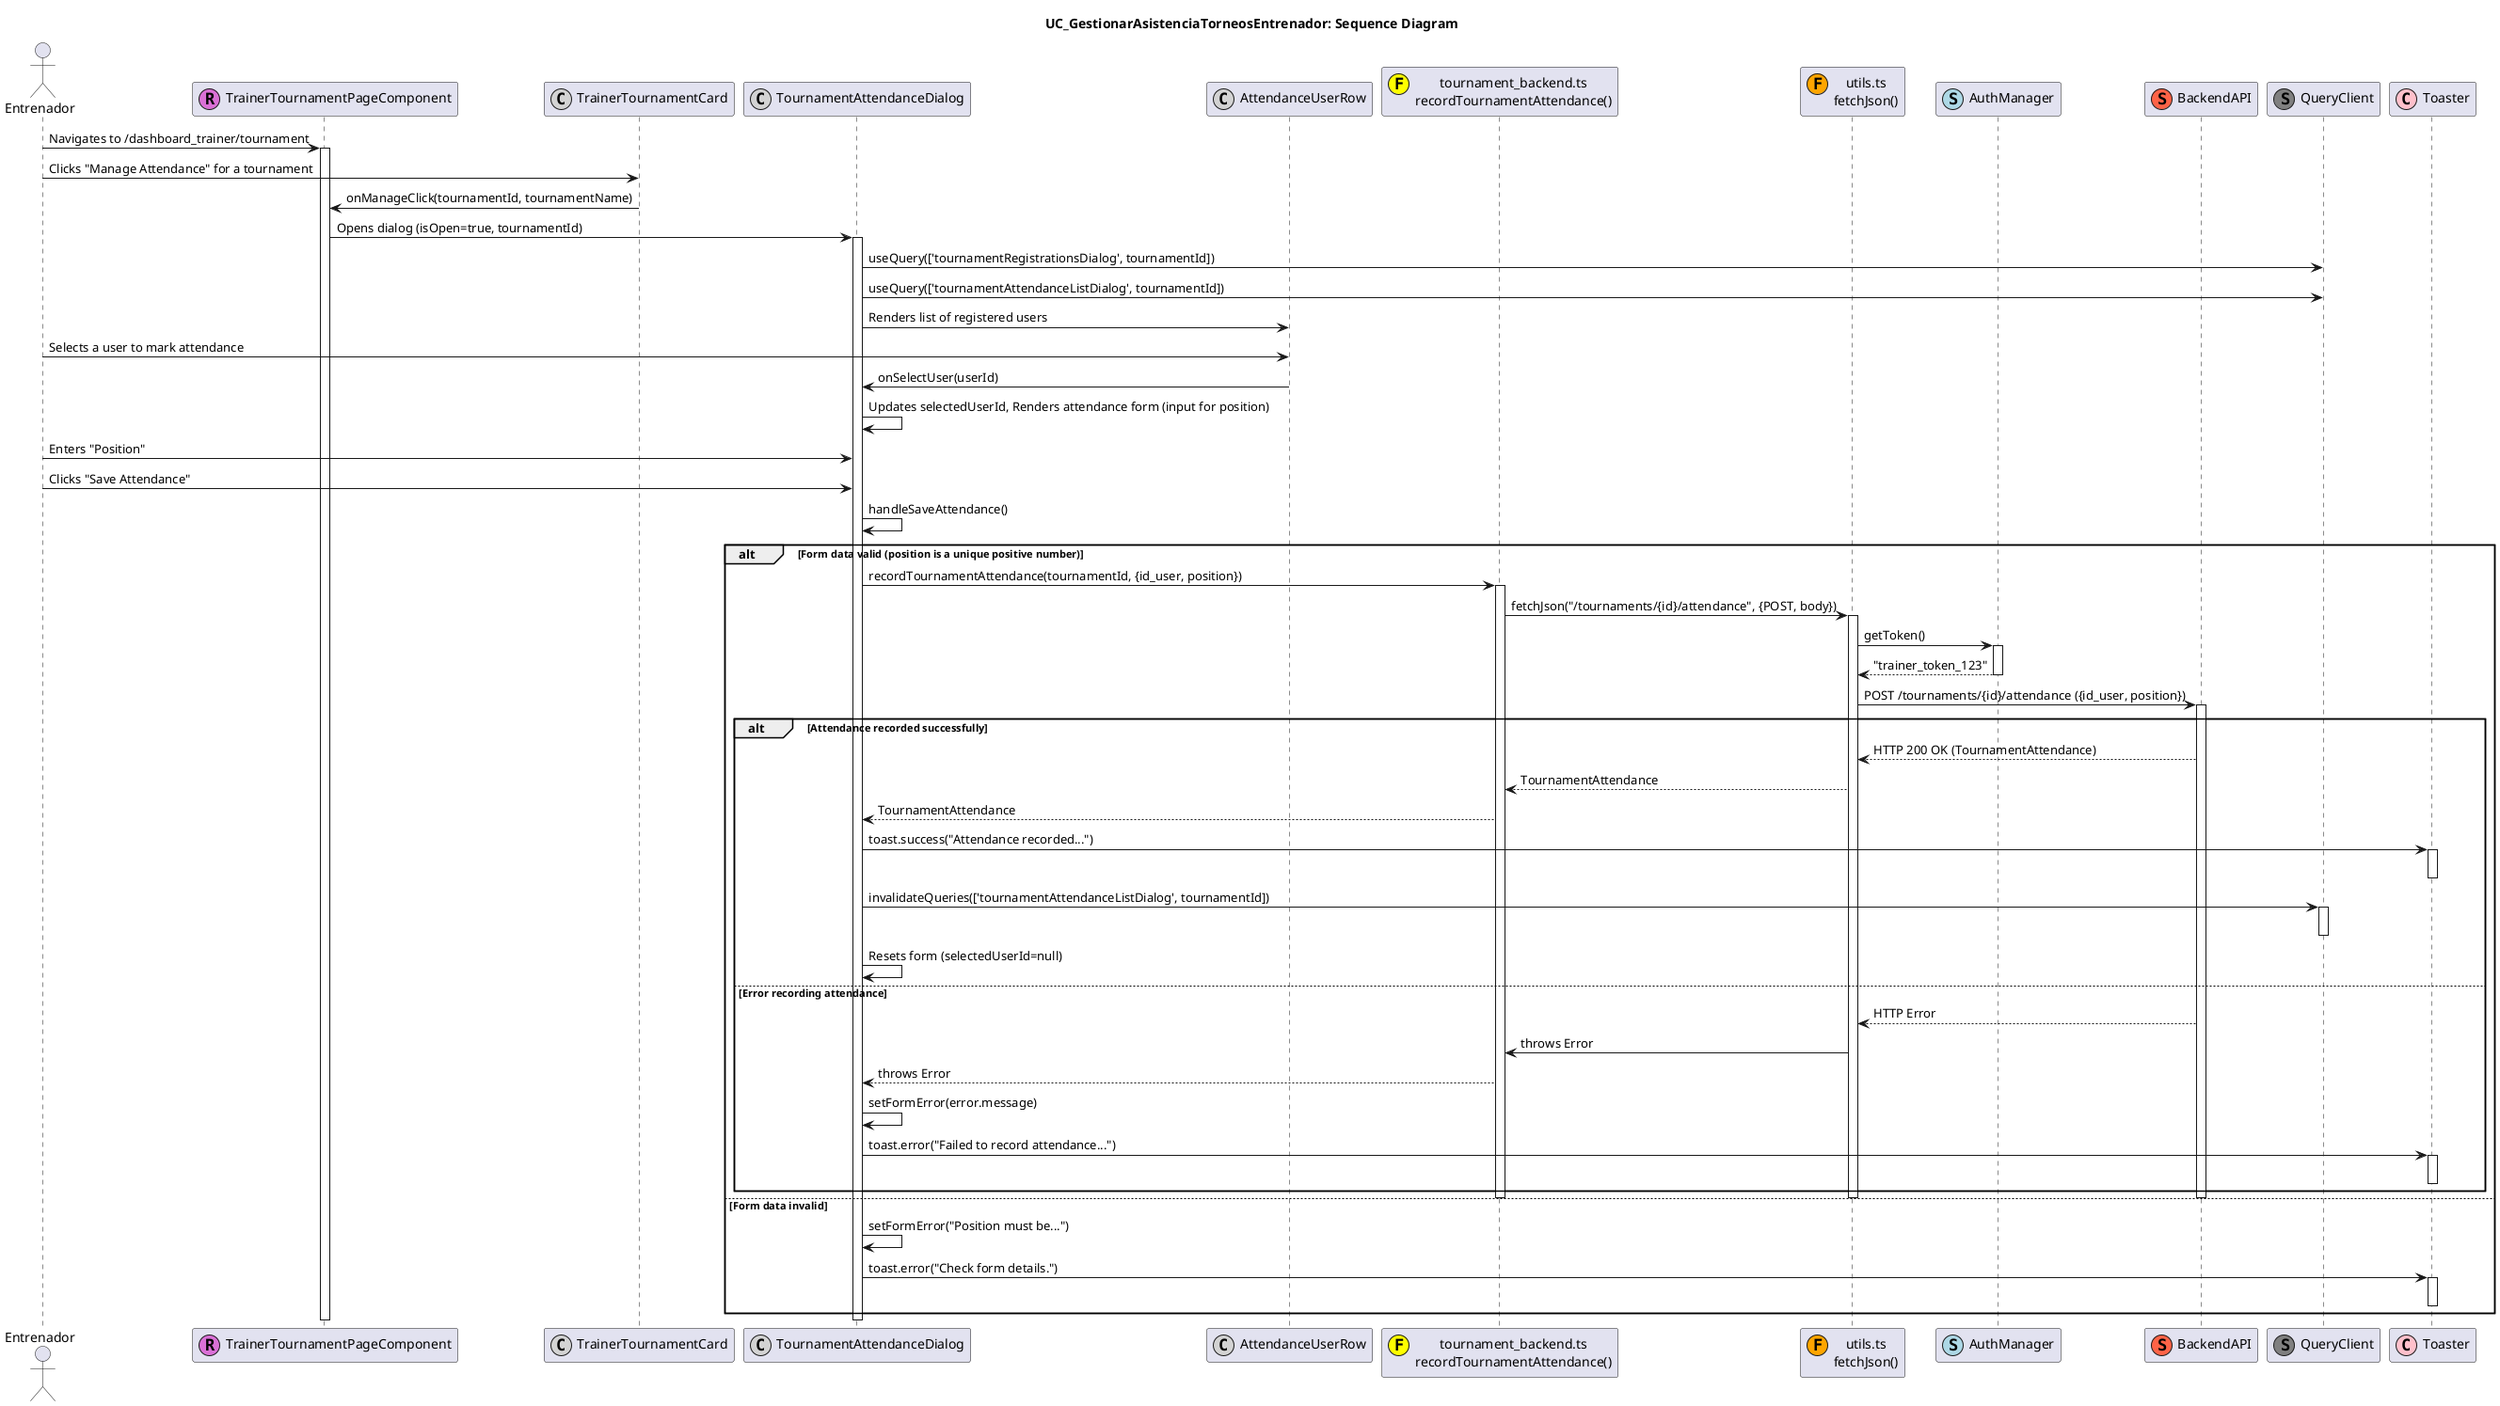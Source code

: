 @startuml
title UC_GestionarAsistenciaTorneosEntrenador: Sequence Diagram

actor "Entrenador" as Trainer
participant "TrainerTournamentPageComponent" as TrainerTournamentPage <<(R,orchid)>>
participant "TrainerTournamentCard" as TrainerTournamentCard <<(C,lightgrey)>>
participant "TournamentAttendanceDialog" as AttendanceDialog <<(C,lightgrey)>>
participant "AttendanceUserRow" as UserRow <<(C,lightgrey)>>
participant "tournament_backend.ts\nrecordTournamentAttendance()" as TournamentBackend <<(F,yellow)>>
participant "utils.ts\nfetchJson()" as FetchUtil <<(F,orange)>>
participant "AuthManager" as AuthMgr <<(S,lightblue)>>
participant "BackendAPI" as API <<(S,tomato)>>
participant "QueryClient" as QueryClient <<(S,grey)>>
participant "Toaster" as Toaster <<(C,pink)>>

Trainer -> TrainerTournamentPage : Navigates to /dashboard_trainer/tournament
activate TrainerTournamentPage
' ... Initial load of tournaments ... '

Trainer -> TrainerTournamentCard : Clicks "Manage Attendance" for a tournament
TrainerTournamentCard -> TrainerTournamentPage : onManageClick(tournamentId, tournamentName)
TrainerTournamentPage -> AttendanceDialog : Opens dialog (isOpen=true, tournamentId)
activate AttendanceDialog

AttendanceDialog -> QueryClient : useQuery(['tournamentRegistrationsDialog', tournamentId])
AttendanceDialog -> QueryClient : useQuery(['tournamentAttendanceListDialog', tournamentId])
' ... Data fetching for dialog ... '
AttendanceDialog -> UserRow : Renders list of registered users

Trainer -> UserRow : Selects a user to mark attendance
UserRow -> AttendanceDialog : onSelectUser(userId)
AttendanceDialog -> AttendanceDialog : Updates selectedUserId, Renders attendance form (input for position)

Trainer -> AttendanceDialog : Enters "Position"
Trainer -> AttendanceDialog : Clicks "Save Attendance"
AttendanceDialog -> AttendanceDialog : handleSaveAttendance()
alt Form data valid (position is a unique positive number)
  AttendanceDialog -> TournamentBackend : recordTournamentAttendance(tournamentId, {id_user, position})
  activate TournamentBackend
  TournamentBackend -> FetchUtil : fetchJson("/tournaments/{id}/attendance", {POST, body})
  activate FetchUtil
  FetchUtil -> AuthMgr : getToken()
  activate AuthMgr
  AuthMgr --> FetchUtil : "trainer_token_123"
  deactivate AuthMgr
  FetchUtil -> API : POST /tournaments/{id}/attendance ({id_user, position})
  activate API
  alt Attendance recorded successfully
    API --> FetchUtil : HTTP 200 OK (TournamentAttendance)
    FetchUtil --> TournamentBackend : TournamentAttendance
    TournamentBackend --> AttendanceDialog : TournamentAttendance

    AttendanceDialog -> Toaster : toast.success("Attendance recorded...")
    activate Toaster
    deactivate Toaster
    AttendanceDialog -> QueryClient : invalidateQueries(['tournamentAttendanceListDialog', tournamentId])
    activate QueryClient
    deactivate QueryClient
    AttendanceDialog -> AttendanceDialog : Resets form (selectedUserId=null)
  else Error recording attendance
    API --> FetchUtil : HTTP Error
    FetchUtil -> TournamentBackend : throws Error
    TournamentBackend --> AttendanceDialog : throws Error
    AttendanceDialog -> AttendanceDialog : setFormError(error.message)
    AttendanceDialog -> Toaster : toast.error("Failed to record attendance...")
    activate Toaster
    deactivate Toaster
  end
  deactivate API
  deactivate FetchUtil
  deactivate TournamentBackend
else Form data invalid
  AttendanceDialog -> AttendanceDialog : setFormError("Position must be...")
  AttendanceDialog -> Toaster : toast.error("Check form details.")
  activate Toaster
  deactivate Toaster
end
deactivate AttendanceDialog
deactivate TrainerTournamentPage
@enduml